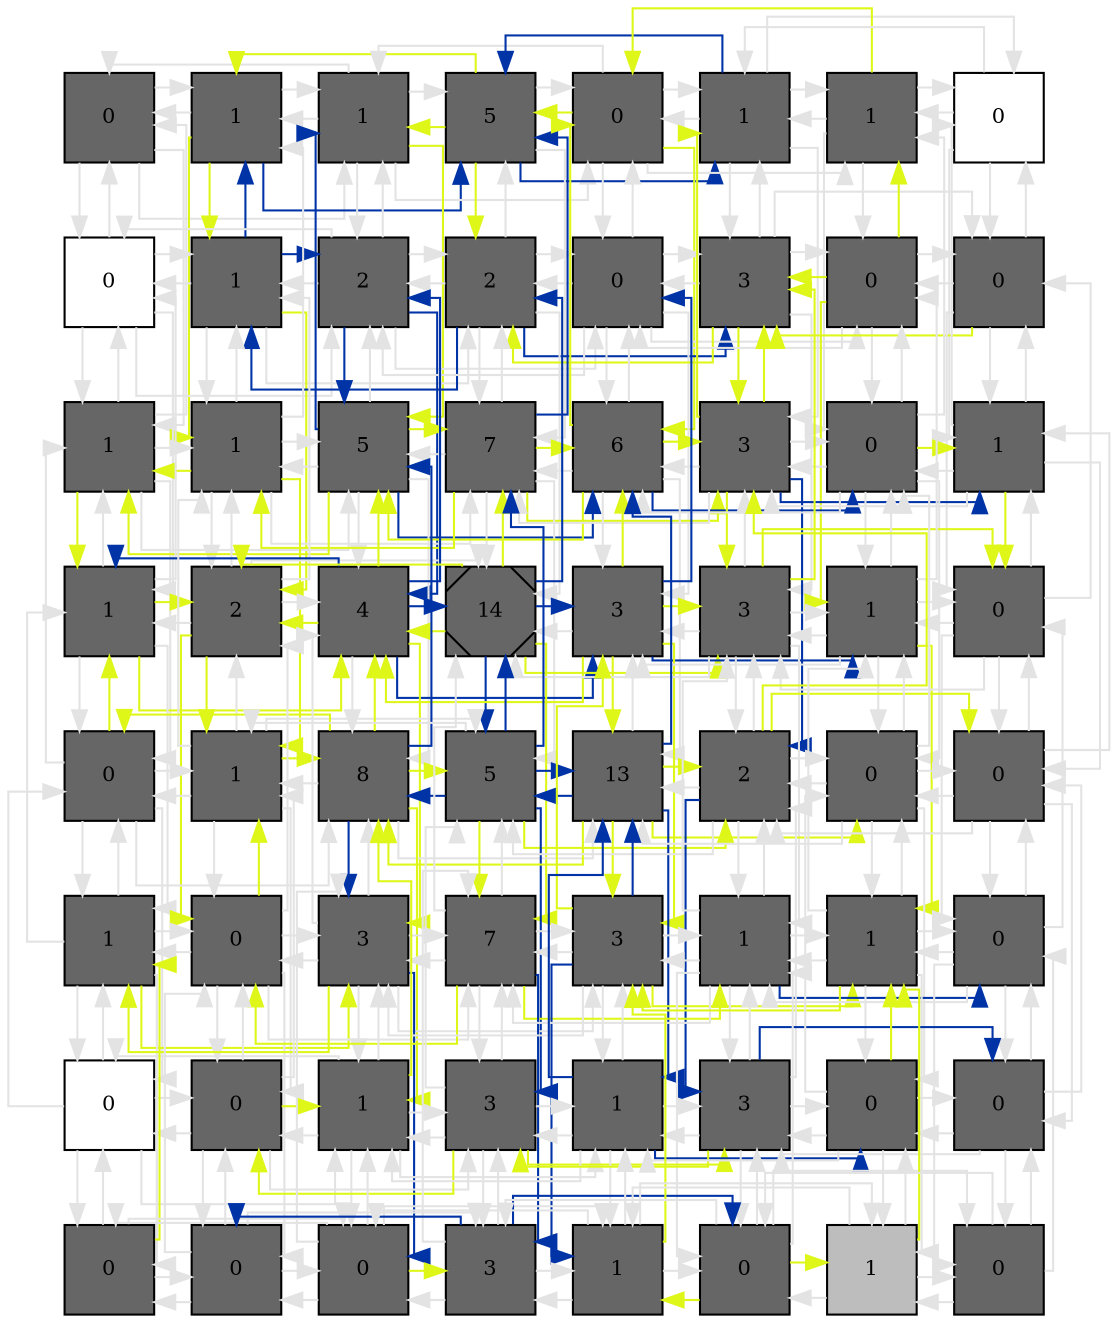 digraph layout  {
rankdir=TB;
splines=ortho;
node [fixedsize=false, style=filled, width="0.6"];
edge [constraint=false];
0 [fillcolor="#666666", fontsize=10, label=0, shape=square, tooltip="name:  Stimuli2 ,\nin_degree: 4,\nout_degree: 4"];
1 [fillcolor="#666666", fontsize=10, label=1, shape=square, tooltip="name:  GZMB ,\nin_degree: 5,\nout_degree: 5"];
2 [fillcolor="#666666", fontsize=10, label=1, shape=square, tooltip="name:  P2 ,\nin_degree: 6,\nout_degree: 6"];
3 [fillcolor="#666666", fontsize=10, label=5, shape=square, tooltip="name:  CREB ,\nin_degree: 6,\nout_degree: 6"];
4 [fillcolor="#666666", fontsize=10, label=0, shape=square, tooltip="name:  IFNG ,\nin_degree: 6,\nout_degree: 6"];
5 [fillcolor="#666666", fontsize=10, label=1, shape=square, tooltip="name:  IL2RBT ,\nin_degree: 6,\nout_degree: 6"];
6 [fillcolor="#666666", fontsize=10, label=1, shape=square, tooltip="name:  Stimuli ,\nin_degree: 5,\nout_degree: 5"];
7 [fillcolor="#FFFFFF", fontsize=10, label=0, shape=square, tooltip="name: None,\nin_degree: 4,\nout_degree: 4"];
8 [fillcolor="#FFFFFF", fontsize=10, label=0, shape=square, tooltip="name: None,\nin_degree: 5,\nout_degree: 5"];
9 [fillcolor="#666666", fontsize=10, label=1, shape=square, tooltip="name:  TBET ,\nin_degree: 6,\nout_degree: 6"];
10 [fillcolor="#666666", fontsize=10, label=2, shape=square, tooltip="name:  RANTES ,\nin_degree: 7,\nout_degree: 7"];
11 [fillcolor="#666666", fontsize=10, label=2, shape=square, tooltip="name:  JAK ,\nin_degree: 7,\nout_degree: 7"];
12 [fillcolor="#666666", fontsize=10, label=0, shape=square, tooltip="name:  SOCS ,\nin_degree: 7,\nout_degree: 7"];
13 [fillcolor="#666666", fontsize=10, label=3, shape=square, tooltip="name:  IL2RA ,\nin_degree: 7,\nout_degree: 7"];
14 [fillcolor="#666666", fontsize=10, label=0, shape=square, tooltip="name:  IL15 ,\nin_degree: 6,\nout_degree: 6"];
15 [fillcolor="#666666", fontsize=10, label=0, shape=square, tooltip="name:  CD45 ,\nin_degree: 5,\nout_degree: 5"];
16 [fillcolor="#666666", fontsize=10, label=1, shape=square, tooltip="name:  A20 ,\nin_degree: 6,\nout_degree: 6"];
17 [fillcolor="#666666", fontsize=10, label=1, shape=square, tooltip="name:  BID ,\nin_degree: 7,\nout_degree: 7"];
18 [fillcolor="#666666", fontsize=10, label=5, shape=square, tooltip="name:  FLIP ,\nin_degree: 8,\nout_degree: 8"];
19 [fillcolor="#666666", fontsize=10, label=7, shape=square, tooltip="name:  MCL1 ,\nin_degree: 8,\nout_degree: 8"];
20 [fillcolor="#666666", fontsize=10, label=6, shape=square, tooltip="name:  IFNGT ,\nin_degree: 8,\nout_degree: 8"];
21 [fillcolor="#666666", fontsize=10, label=3, shape=square, tooltip="name:  IL2RB ,\nin_degree: 8,\nout_degree: 8"];
22 [fillcolor="#666666", fontsize=10, label=0, shape=square, tooltip="name:  TCR ,\nin_degree: 7,\nout_degree: 7"];
23 [fillcolor="#666666", fontsize=10, label=1, shape=square, tooltip="name:  LCK ,\nin_degree: 6,\nout_degree: 6"];
24 [fillcolor="#666666", fontsize=10, label=1, shape=square, tooltip="name:  IAP ,\nin_degree: 6,\nout_degree: 6"];
25 [fillcolor="#666666", fontsize=10, label=2, shape=square, tooltip="name:  BclxL ,\nin_degree: 7,\nout_degree: 7"];
26 [fillcolor="#666666", fontsize=10, label=4, shape=square, tooltip="name:  NFKB ,\nin_degree: 8,\nout_degree: 8"];
27 [fillcolor="#666666", fontsize=10, label=14, shape=Msquare, tooltip="name:  STAT3 ,\nin_degree: 8,\nout_degree: 8"];
28 [fillcolor="#666666", fontsize=10, label=3, shape=square, tooltip="name:  IL2 ,\nin_degree: 8,\nout_degree: 8"];
29 [fillcolor="#666666", fontsize=10, label=3, shape=square, tooltip="name:  IL2RAT ,\nin_degree: 8,\nout_degree: 8"];
30 [fillcolor="#666666", fontsize=10, label=1, shape=square, tooltip="name:  CTLA4 ,\nin_degree: 7,\nout_degree: 7"];
31 [fillcolor="#666666", fontsize=10, label=0, shape=square, tooltip="name:  FYN ,\nin_degree: 6,\nout_degree: 6"];
32 [fillcolor="#666666", fontsize=10, label=0, shape=square, tooltip="name:  TRADD ,\nin_degree: 6,\nout_degree: 6"];
33 [fillcolor="#666666", fontsize=10, label=1, shape=square, tooltip="name:  Caspase ,\nin_degree: 7,\nout_degree: 7"];
34 [fillcolor="#666666", fontsize=10, label=8, shape=square, tooltip="name:  DISC ,\nin_degree: 8,\nout_degree: 8"];
35 [fillcolor="#666666", fontsize=10, label=5, shape=square, tooltip="name:  Apoptosis ,\nin_degree: 8,\nout_degree: 8"];
36 [fillcolor="#666666", fontsize=10, label=13, shape=square, tooltip="name:  NFAT ,\nin_degree: 8,\nout_degree: 8"];
37 [fillcolor="#666666", fontsize=10, label=2, shape=square, tooltip="name:  ERK ,\nin_degree: 8,\nout_degree: 8"];
38 [fillcolor="#666666", fontsize=10, label=0, shape=square, tooltip="name:  MEK ,\nin_degree: 7,\nout_degree: 7"];
39 [fillcolor="#666666", fontsize=10, label=0, shape=square, tooltip="name:  ZAP70 ,\nin_degree: 6,\nout_degree: 6"];
40 [fillcolor="#666666", fontsize=10, label=1, shape=square, tooltip="name:  TNF ,\nin_degree: 6,\nout_degree: 6"];
41 [fillcolor="#666666", fontsize=10, label=0, shape=square, tooltip="name:  FasT ,\nin_degree: 7,\nout_degree: 7"];
42 [fillcolor="#666666", fontsize=10, label=3, shape=square, tooltip="name:  TPL2 ,\nin_degree: 8,\nout_degree: 8"];
43 [fillcolor="#666666", fontsize=10, label=7, shape=square, tooltip="name:  P27 ,\nin_degree: 8,\nout_degree: 8"];
44 [fillcolor="#666666", fontsize=10, label=3, shape=square, tooltip="name:  PI3K ,\nin_degree: 8,\nout_degree: 8"];
45 [fillcolor="#666666", fontsize=10, label=1, shape=square, tooltip="name:  Proliferation ,\nin_degree: 8,\nout_degree: 8"];
46 [fillcolor="#666666", fontsize=10, label=1, shape=square, tooltip="name:  GAP ,\nin_degree: 7,\nout_degree: 7"];
47 [fillcolor="#666666", fontsize=10, label=0, shape=square, tooltip="name:  Cytoskeleton_signaling ,\nin_degree: 6,\nout_degree: 6"];
48 [fillcolor="#FFFFFF", fontsize=10, label=0, shape=square, tooltip="name: None,\nin_degree: 5,\nout_degree: 5"];
49 [fillcolor="#666666", fontsize=10, label=0, shape=square, tooltip="name:  Fas ,\nin_degree: 6,\nout_degree: 6"];
50 [fillcolor="#666666", fontsize=10, label=1, shape=square, tooltip="name:  Ceramide ,\nin_degree: 7,\nout_degree: 7"];
51 [fillcolor="#666666", fontsize=10, label=3, shape=square, tooltip="name:  FasL ,\nin_degree: 7,\nout_degree: 7"];
52 [fillcolor="#666666", fontsize=10, label=1, shape=square, tooltip="name:  SMAD ,\nin_degree: 7,\nout_degree: 7"];
53 [fillcolor="#666666", fontsize=10, label=3, shape=square, tooltip="name:  PLCG1 ,\nin_degree: 7,\nout_degree: 7"];
54 [fillcolor="#666666", fontsize=10, label=0, shape=square, tooltip="name:  RAS ,\nin_degree: 6,\nout_degree: 6"];
55 [fillcolor="#666666", fontsize=10, label=0, shape=square, tooltip="name:  GRB2 ,\nin_degree: 5,\nout_degree: 5"];
56 [fillcolor="#666666", fontsize=10, label=0, shape=square, tooltip="name:  TAX ,\nin_degree: 4,\nout_degree: 4"];
57 [fillcolor="#666666", fontsize=10, label=0, shape=square, tooltip="name:  sFas ,\nin_degree: 5,\nout_degree: 5"];
58 [fillcolor="#666666", fontsize=10, label=0, shape=square, tooltip="name:  S1P ,\nin_degree: 6,\nout_degree: 6"];
59 [fillcolor="#666666", fontsize=10, label=3, shape=square, tooltip="name:  SPHK1 ,\nin_degree: 6,\nout_degree: 6"];
60 [fillcolor="#666666", fontsize=10, label=1, shape=square, tooltip="name:  GPCR ,\nin_degree: 6,\nout_degree: 6"];
61 [fillcolor="#666666", fontsize=10, label=0, shape=square, tooltip="name:  PDGFR ,\nin_degree: 6,\nout_degree: 6"];
62 [fillcolor="#bdbdbd", fontsize=10, label=1, shape=square, tooltip="name: None,\nin_degree: 5,\nout_degree: 5"];
63 [fillcolor="#666666", fontsize=10, label=0, shape=square, tooltip="name:  PDGF ,\nin_degree: 4,\nout_degree: 4"];
0 -> 1  [color=grey89, style="penwidth(0.1)", tooltip=" ", weight=1];
0 -> 8  [color=grey89, style="penwidth(0.1)", tooltip=" ", weight=1];
0 -> 16  [color=grey89, style="penwidth(0.1)", tooltip=" ", weight=1];
0 -> 2  [color=grey89, style="penwidth(0.1)", tooltip=" ", weight=1];
1 -> 0  [color=grey89, style="penwidth(0.1)", tooltip=" ", weight=1];
1 -> 2  [color=grey89, style="penwidth(0.1)", tooltip=" ", weight=1];
1 -> 9  [color="#DEF719", style="penwidth(0.1)", tooltip="1( GZMB ) to 25( BclxL )", weight=1];
1 -> 17  [color="#DEF719", style="penwidth(0.1)", tooltip="1( GZMB ) to 33( Caspase )", weight=1];
1 -> 3  [color="#0033A6", style="penwidth(0.1)", tooltip="9( TBET ) to 5( IL2RBT )", weight=1];
2 -> 1  [color=grey89, style="penwidth(0.1)", tooltip=" ", weight=1];
2 -> 3  [color=grey89, style="penwidth(0.1)", tooltip=" ", weight=1];
2 -> 10  [color=grey89, style="penwidth(0.1)", tooltip=" ", weight=1];
2 -> 18  [color="#DEF719", style="penwidth(0.1)", tooltip="3( CREB ) to 18( FLIP )", weight=1];
2 -> 4  [color=grey89, style="penwidth(0.1)", tooltip=" ", weight=1];
2 -> 0  [color=grey89, style="penwidth(0.1)", tooltip=" ", weight=1];
3 -> 2  [color="#DEF719", style="penwidth(0.1)", tooltip="3( CREB ) to 18( FLIP )", weight=1];
3 -> 4  [color=grey89, style="penwidth(0.1)", tooltip=" ", weight=1];
3 -> 11  [color="#DEF719", style="penwidth(0.1)", tooltip="4( IFNG ) to 11( JAK )", weight=1];
3 -> 19  [color=grey89, style="penwidth(0.1)", tooltip=" ", weight=1];
3 -> 5  [color="#0033A6", style="penwidth(0.1)", tooltip="35( Apoptosis ) to 5( IL2RBT )", weight=1];
3 -> 1  [color="#DEF719", style="penwidth(0.1)", tooltip="4( IFNG ) to 1( GZMB )", weight=1];
4 -> 3  [color="#DEF719", style="penwidth(0.1)", tooltip="4( IFNG ) to 1( GZMB )", weight=1];
4 -> 5  [color=grey89, style="penwidth(0.1)", tooltip=" ", weight=1];
4 -> 12  [color=grey89, style="penwidth(0.1)", tooltip=" ", weight=1];
4 -> 20  [color="#DEF719", style="penwidth(0.1)", tooltip="4( IFNG ) to 18( FLIP )", weight=1];
4 -> 6  [color=grey89, style="penwidth(0.1)", tooltip=" ", weight=1];
4 -> 2  [color=grey89, style="penwidth(0.1)", tooltip=" ", weight=1];
5 -> 4  [color=grey89, style="penwidth(0.1)", tooltip=" ", weight=1];
5 -> 6  [color=grey89, style="penwidth(0.1)", tooltip=" ", weight=1];
5 -> 13  [color=grey89, style="penwidth(0.1)", tooltip=" ", weight=1];
5 -> 21  [color=grey89, style="penwidth(0.1)", tooltip=" ", weight=1];
5 -> 7  [color=grey89, style="penwidth(0.1)", tooltip=" ", weight=1];
5 -> 3  [color="#0033A6", style="penwidth(0.1)", tooltip="37( ERK ) to 3( CREB )", weight=1];
6 -> 5  [color=grey89, style="penwidth(0.1)", tooltip=" ", weight=1];
6 -> 7  [color=grey89, style="penwidth(0.1)", tooltip=" ", weight=1];
6 -> 14  [color=grey89, style="penwidth(0.1)", tooltip=" ", weight=1];
6 -> 22  [color=grey89, style="penwidth(0.1)", tooltip=" ", weight=1];
6 -> 4  [color="#DEF719", style="penwidth(0.1)", tooltip="14( IL15 ) to 4( IFNG )", weight=1];
7 -> 6  [color=grey89, style="penwidth(0.1)", tooltip=" ", weight=1];
7 -> 15  [color=grey89, style="penwidth(0.1)", tooltip=" ", weight=1];
7 -> 23  [color=grey89, style="penwidth(0.1)", tooltip=" ", weight=1];
7 -> 5  [color=grey89, style="penwidth(0.1)", tooltip=" ", weight=1];
8 -> 0  [color=grey89, style="penwidth(0.1)", tooltip=" ", weight=1];
8 -> 9  [color=grey89, style="penwidth(0.1)", tooltip=" ", weight=1];
8 -> 16  [color=grey89, style="penwidth(0.1)", tooltip=" ", weight=1];
8 -> 24  [color=grey89, style="penwidth(0.1)", tooltip=" ", weight=1];
8 -> 10  [color=grey89, style="penwidth(0.1)", tooltip=" ", weight=1];
9 -> 1  [color="#0033A6", style="penwidth(0.1)", tooltip="9( TBET ) to 5( IL2RBT )", weight=1];
9 -> 8  [color=grey89, style="penwidth(0.1)", tooltip=" ", weight=1];
9 -> 10  [color="#0033A6", style="penwidth(0.1)", tooltip="9( TBET ) to 28( IL2 )", weight=1];
9 -> 17  [color=grey89, style="penwidth(0.1)", tooltip=" ", weight=1];
9 -> 25  [color="#DEF719", style="penwidth(0.1)", tooltip="1( GZMB ) to 25( BclxL )", weight=1];
9 -> 11  [color=grey89, style="penwidth(0.1)", tooltip=" ", weight=1];
10 -> 2  [color=grey89, style="penwidth(0.1)", tooltip=" ", weight=1];
10 -> 9  [color=grey89, style="penwidth(0.1)", tooltip=" ", weight=1];
10 -> 11  [color=grey89, style="penwidth(0.1)", tooltip=" ", weight=1];
10 -> 18  [color="#0033A6", style="penwidth(0.1)", tooltip="9( TBET ) to 20( IFNGT )", weight=1];
10 -> 26  [color="#0033A6", style="penwidth(0.1)", tooltip="9( TBET ) to 28( IL2 )", weight=1];
10 -> 12  [color=grey89, style="penwidth(0.1)", tooltip=" ", weight=1];
10 -> 8  [color=grey89, style="penwidth(0.1)", tooltip=" ", weight=1];
11 -> 3  [color=grey89, style="penwidth(0.1)", tooltip=" ", weight=1];
11 -> 10  [color=grey89, style="penwidth(0.1)", tooltip=" ", weight=1];
11 -> 12  [color=grey89, style="penwidth(0.1)", tooltip=" ", weight=1];
11 -> 19  [color=grey89, style="penwidth(0.1)", tooltip=" ", weight=1];
11 -> 27  [color=grey89, style="penwidth(0.1)", tooltip=" ", weight=1];
11 -> 13  [color="#0033A6", style="penwidth(0.1)", tooltip="35( Apoptosis ) to 13( IL2RA )", weight=1];
11 -> 9  [color="#0033A6", style="penwidth(0.1)", tooltip="35( Apoptosis ) to 9( TBET )", weight=1];
12 -> 4  [color=grey89, style="penwidth(0.1)", tooltip=" ", weight=1];
12 -> 11  [color=grey89, style="penwidth(0.1)", tooltip=" ", weight=1];
12 -> 13  [color=grey89, style="penwidth(0.1)", tooltip=" ", weight=1];
12 -> 20  [color=grey89, style="penwidth(0.1)", tooltip=" ", weight=1];
12 -> 28  [color=grey89, style="penwidth(0.1)", tooltip=" ", weight=1];
12 -> 14  [color=grey89, style="penwidth(0.1)", tooltip=" ", weight=1];
12 -> 10  [color=grey89, style="penwidth(0.1)", tooltip=" ", weight=1];
13 -> 5  [color=grey89, style="penwidth(0.1)", tooltip=" ", weight=1];
13 -> 12  [color=grey89, style="penwidth(0.1)", tooltip=" ", weight=1];
13 -> 14  [color=grey89, style="penwidth(0.1)", tooltip=" ", weight=1];
13 -> 21  [color="#DEF719", style="penwidth(0.1)", tooltip="14( IL15 ) to 21( IL2RB )", weight=1];
13 -> 29  [color=grey89, style="penwidth(0.1)", tooltip=" ", weight=1];
13 -> 15  [color=grey89, style="penwidth(0.1)", tooltip=" ", weight=1];
13 -> 11  [color="#DEF719", style="penwidth(0.1)", tooltip="15( CD45 ) to 11( JAK )", weight=1];
14 -> 6  [color="#DEF719", style="penwidth(0.1)", tooltip="14( IL15 ) to 4( IFNG )", weight=1];
14 -> 13  [color="#DEF719", style="penwidth(0.1)", tooltip="14( IL15 ) to 21( IL2RB )", weight=1];
14 -> 15  [color=grey89, style="penwidth(0.1)", tooltip=" ", weight=1];
14 -> 22  [color=grey89, style="penwidth(0.1)", tooltip=" ", weight=1];
14 -> 30  [color="#DEF719", style="penwidth(0.1)", tooltip="14( IL15 ) to 46( GAP )", weight=1];
14 -> 12  [color=grey89, style="penwidth(0.1)", tooltip=" ", weight=1];
15 -> 7  [color=grey89, style="penwidth(0.1)", tooltip=" ", weight=1];
15 -> 14  [color=grey89, style="penwidth(0.1)", tooltip=" ", weight=1];
15 -> 23  [color=grey89, style="penwidth(0.1)", tooltip=" ", weight=1];
15 -> 31  [color=grey89, style="penwidth(0.1)", tooltip=" ", weight=1];
15 -> 13  [color="#DEF719", style="penwidth(0.1)", tooltip="15( CD45 ) to 11( JAK )", weight=1];
16 -> 8  [color=grey89, style="penwidth(0.1)", tooltip=" ", weight=1];
16 -> 17  [color=grey89, style="penwidth(0.1)", tooltip=" ", weight=1];
16 -> 24  [color="#DEF719", style="penwidth(0.1)", tooltip="17( BID ) to 24( IAP )", weight=1];
16 -> 32  [color=grey89, style="penwidth(0.1)", tooltip=" ", weight=1];
16 -> 0  [color=grey89, style="penwidth(0.1)", tooltip=" ", weight=1];
16 -> 18  [color=grey89, style="penwidth(0.1)", tooltip=" ", weight=1];
17 -> 9  [color=grey89, style="penwidth(0.1)", tooltip=" ", weight=1];
17 -> 16  [color="#DEF719", style="penwidth(0.1)", tooltip="17( BID ) to 24( IAP )", weight=1];
17 -> 18  [color=grey89, style="penwidth(0.1)", tooltip=" ", weight=1];
17 -> 25  [color=grey89, style="penwidth(0.1)", tooltip=" ", weight=1];
17 -> 33  [color="#DEF719", style="penwidth(0.1)", tooltip="1( GZMB ) to 33( Caspase )", weight=1];
17 -> 1  [color=grey89, style="penwidth(0.1)", tooltip=" ", weight=1];
17 -> 19  [color=grey89, style="penwidth(0.1)", tooltip=" ", weight=1];
18 -> 10  [color=grey89, style="penwidth(0.1)", tooltip=" ", weight=1];
18 -> 17  [color=grey89, style="penwidth(0.1)", tooltip=" ", weight=1];
18 -> 19  [color="#DEF719", style="penwidth(0.1)", tooltip="26( NFKB ) to 19( MCL1 )", weight=1];
18 -> 26  [color=grey89, style="penwidth(0.1)", tooltip=" ", weight=1];
18 -> 34  [color=grey89, style="penwidth(0.1)", tooltip=" ", weight=1];
18 -> 2  [color="#0033A6", style="penwidth(0.1)", tooltip="35( Apoptosis ) to 2( P2 )", weight=1];
18 -> 20  [color="#0033A6", style="penwidth(0.1)", tooltip="9( TBET ) to 20( IFNGT )", weight=1];
18 -> 16  [color="#DEF719", style="penwidth(0.1)", tooltip="26( NFKB ) to 16( A20 )", weight=1];
19 -> 11  [color=grey89, style="penwidth(0.1)", tooltip=" ", weight=1];
19 -> 18  [color=grey89, style="penwidth(0.1)", tooltip=" ", weight=1];
19 -> 20  [color="#DEF719", style="penwidth(0.1)", tooltip="27( STAT3 ) to 20( IFNGT )", weight=1];
19 -> 27  [color=grey89, style="penwidth(0.1)", tooltip=" ", weight=1];
19 -> 35  [color=grey89, style="penwidth(0.1)", tooltip=" ", weight=1];
19 -> 3  [color="#0033A6", style="penwidth(0.1)", tooltip="35( Apoptosis ) to 5( IL2RBT )", weight=1];
19 -> 21  [color="#DEF719", style="penwidth(0.1)", tooltip="35( Apoptosis ) to 21( IL2RB )", weight=1];
19 -> 17  [color="#DEF719", style="penwidth(0.1)", tooltip="35( Apoptosis ) to 17( BID )", weight=1];
20 -> 12  [color=grey89, style="penwidth(0.1)", tooltip=" ", weight=1];
20 -> 19  [color=grey89, style="penwidth(0.1)", tooltip=" ", weight=1];
20 -> 21  [color="#DEF719", style="penwidth(0.1)", tooltip="28( IL2 ) to 21( IL2RB )", weight=1];
20 -> 28  [color=grey89, style="penwidth(0.1)", tooltip=" ", weight=1];
20 -> 36  [color=grey89, style="penwidth(0.1)", tooltip=" ", weight=1];
20 -> 4  [color="#DEF719", style="penwidth(0.1)", tooltip="28( IL2 ) to 4( IFNG )", weight=1];
20 -> 22  [color="#0033A6", style="penwidth(0.1)", tooltip="35( Apoptosis ) to 22( TCR )", weight=1];
20 -> 18  [color="#DEF719", style="penwidth(0.1)", tooltip="4( IFNG ) to 18( FLIP )", weight=1];
21 -> 13  [color="#DEF719", style="penwidth(0.1)", tooltip="21( IL2RB ) to 11( JAK )", weight=1];
21 -> 20  [color=grey89, style="penwidth(0.1)", tooltip=" ", weight=1];
21 -> 22  [color=grey89, style="penwidth(0.1)", tooltip=" ", weight=1];
21 -> 29  [color="#DEF719", style="penwidth(0.1)", tooltip="21( IL2RB ) to 31( FYN )", weight=1];
21 -> 37  [color="#0033A6", style="penwidth(0.1)", tooltip="21( IL2RB ) to 55( GRB2 )", weight=1];
21 -> 5  [color="#DEF719", style="penwidth(0.1)", tooltip="37( ERK ) to 5( IL2RBT )", weight=1];
21 -> 23  [color="#0033A6", style="penwidth(0.1)", tooltip="35( Apoptosis ) to 23( LCK )", weight=1];
21 -> 19  [color=grey89, style="penwidth(0.1)", tooltip=" ", weight=1];
22 -> 14  [color=grey89, style="penwidth(0.1)", tooltip=" ", weight=1];
22 -> 21  [color=grey89, style="penwidth(0.1)", tooltip=" ", weight=1];
22 -> 23  [color="#DEF719", style="penwidth(0.1)", tooltip="22( TCR ) to 31( FYN )", weight=1];
22 -> 30  [color=grey89, style="penwidth(0.1)", tooltip=" ", weight=1];
22 -> 38  [color=grey89, style="penwidth(0.1)", tooltip=" ", weight=1];
22 -> 6  [color=grey89, style="penwidth(0.1)", tooltip=" ", weight=1];
22 -> 20  [color=grey89, style="penwidth(0.1)", tooltip=" ", weight=1];
23 -> 15  [color=grey89, style="penwidth(0.1)", tooltip=" ", weight=1];
23 -> 22  [color=grey89, style="penwidth(0.1)", tooltip=" ", weight=1];
23 -> 31  [color="#DEF719", style="penwidth(0.1)", tooltip="22( TCR ) to 31( FYN )", weight=1];
23 -> 39  [color=grey89, style="penwidth(0.1)", tooltip=" ", weight=1];
23 -> 7  [color=grey89, style="penwidth(0.1)", tooltip=" ", weight=1];
23 -> 21  [color=grey89, style="penwidth(0.1)", tooltip=" ", weight=1];
24 -> 16  [color=grey89, style="penwidth(0.1)", tooltip=" ", weight=1];
24 -> 25  [color="#DEF719", style="penwidth(0.1)", tooltip="24( IAP ) to 33( Caspase )", weight=1];
24 -> 32  [color=grey89, style="penwidth(0.1)", tooltip=" ", weight=1];
24 -> 40  [color=grey89, style="penwidth(0.1)", tooltip=" ", weight=1];
24 -> 8  [color=grey89, style="penwidth(0.1)", tooltip=" ", weight=1];
24 -> 26  [color="#DEF719", style="penwidth(0.1)", tooltip="32( TRADD ) to 26( NFKB )", weight=1];
25 -> 17  [color=grey89, style="penwidth(0.1)", tooltip=" ", weight=1];
25 -> 24  [color=grey89, style="penwidth(0.1)", tooltip=" ", weight=1];
25 -> 26  [color=grey89, style="penwidth(0.1)", tooltip=" ", weight=1];
25 -> 33  [color="#DEF719", style="penwidth(0.1)", tooltip="24( IAP ) to 33( Caspase )", weight=1];
25 -> 41  [color="#DEF719", style="penwidth(0.1)", tooltip="26( NFKB ) to 41( FasT )", weight=1];
25 -> 9  [color=grey89, style="penwidth(0.1)", tooltip=" ", weight=1];
25 -> 27  [color=grey89, style="penwidth(0.1)", tooltip=" ", weight=1];
26 -> 18  [color="#DEF719", style="penwidth(0.1)", tooltip="26( NFKB ) to 19( MCL1 )", weight=1];
26 -> 25  [color="#DEF719", style="penwidth(0.1)", tooltip="26( NFKB ) to 41( FasT )", weight=1];
26 -> 27  [color="#0033A6", style="penwidth(0.1)", tooltip="26( NFKB ) to 51( FasL )", weight=1];
26 -> 34  [color=grey89, style="penwidth(0.1)", tooltip=" ", weight=1];
26 -> 42  [color="#DEF719", style="penwidth(0.1)", tooltip="26( NFKB ) to 40( TNF )", weight=1];
26 -> 10  [color="#0033A6", style="penwidth(0.1)", tooltip="35( Apoptosis ) to 10( RANTES )", weight=1];
26 -> 28  [color="#0033A6", style="penwidth(0.1)", tooltip="9( TBET ) to 28( IL2 )", weight=1];
26 -> 24  [color="#0033A6", style="penwidth(0.1)", tooltip="35( Apoptosis ) to 24( IAP )", weight=1];
27 -> 19  [color="#DEF719", style="penwidth(0.1)", tooltip="27( STAT3 ) to 20( IFNGT )", weight=1];
27 -> 26  [color="#DEF719", style="penwidth(0.1)", tooltip="35( Apoptosis ) to 26( NFKB )", weight=1];
27 -> 28  [color="#0033A6", style="penwidth(0.1)", tooltip="35( Apoptosis ) to 12( SOCS )", weight=1];
27 -> 35  [color="#0033A6", style="penwidth(0.1)", tooltip="26( NFKB ) to 51( FasL )", weight=1];
27 -> 43  [color="#DEF719", style="penwidth(0.1)", tooltip="27( STAT3 ) to 45( Proliferation )", weight=1];
27 -> 11  [color="#0033A6", style="penwidth(0.1)", tooltip="35( Apoptosis ) to 13( IL2RA )", weight=1];
27 -> 29  [color="#DEF719", style="penwidth(0.1)", tooltip="26( NFKB ) to 29( IL2RAT )", weight=1];
27 -> 25  [color="#DEF719", style="penwidth(0.1)", tooltip="35( Apoptosis ) to 25( BclxL )", weight=1];
28 -> 20  [color="#DEF719", style="penwidth(0.1)", tooltip="28( IL2 ) to 21( IL2RB )", weight=1];
28 -> 27  [color=grey89, style="penwidth(0.1)", tooltip=" ", weight=1];
28 -> 29  [color="#DEF719", style="penwidth(0.1)", tooltip="28( IL2 ) to 13( IL2RA )", weight=1];
28 -> 36  [color="#DEF719", style="penwidth(0.1)", tooltip="28( IL2 ) to 34( DISC )", weight=1];
28 -> 44  [color="#DEF719", style="penwidth(0.1)", tooltip="28( IL2 ) to 46( GAP )", weight=1];
28 -> 12  [color="#0033A6", style="penwidth(0.1)", tooltip="35( Apoptosis ) to 12( SOCS )", weight=1];
28 -> 30  [color="#0033A6", style="penwidth(0.1)", tooltip="35( Apoptosis ) to 30( CTLA4 )", weight=1];
28 -> 26  [color="#DEF719", style="penwidth(0.1)", tooltip="44( PI3K ) to 26( NFKB )", weight=1];
29 -> 21  [color=grey89, style="penwidth(0.1)", tooltip=" ", weight=1];
29 -> 28  [color=grey89, style="penwidth(0.1)", tooltip=" ", weight=1];
29 -> 30  [color=grey89, style="penwidth(0.1)", tooltip=" ", weight=1];
29 -> 37  [color=grey89, style="penwidth(0.1)", tooltip=" ", weight=1];
29 -> 45  [color=grey89, style="penwidth(0.1)", tooltip=" ", weight=1];
29 -> 13  [color="#DEF719", style="penwidth(0.1)", tooltip="28( IL2 ) to 13( IL2RA )", weight=1];
29 -> 31  [color="#DEF719", style="penwidth(0.1)", tooltip="21( IL2RB ) to 31( FYN )", weight=1];
29 -> 27  [color=grey89, style="penwidth(0.1)", tooltip=" ", weight=1];
30 -> 22  [color=grey89, style="penwidth(0.1)", tooltip=" ", weight=1];
30 -> 29  [color=grey89, style="penwidth(0.1)", tooltip=" ", weight=1];
30 -> 31  [color=grey89, style="penwidth(0.1)", tooltip=" ", weight=1];
30 -> 38  [color=grey89, style="penwidth(0.1)", tooltip=" ", weight=1];
30 -> 46  [color="#DEF719", style="penwidth(0.1)", tooltip="14( IL15 ) to 46( GAP )", weight=1];
30 -> 14  [color=grey89, style="penwidth(0.1)", tooltip=" ", weight=1];
30 -> 28  [color=grey89, style="penwidth(0.1)", tooltip=" ", weight=1];
31 -> 23  [color=grey89, style="penwidth(0.1)", tooltip=" ", weight=1];
31 -> 30  [color=grey89, style="penwidth(0.1)", tooltip=" ", weight=1];
31 -> 39  [color=grey89, style="penwidth(0.1)", tooltip=" ", weight=1];
31 -> 47  [color=grey89, style="penwidth(0.1)", tooltip=" ", weight=1];
31 -> 15  [color=grey89, style="penwidth(0.1)", tooltip=" ", weight=1];
31 -> 29  [color=grey89, style="penwidth(0.1)", tooltip=" ", weight=1];
32 -> 24  [color="#DEF719", style="penwidth(0.1)", tooltip="32( TRADD ) to 26( NFKB )", weight=1];
32 -> 33  [color=grey89, style="penwidth(0.1)", tooltip=" ", weight=1];
32 -> 40  [color=grey89, style="penwidth(0.1)", tooltip=" ", weight=1];
32 -> 48  [color=grey89, style="penwidth(0.1)", tooltip=" ", weight=1];
32 -> 16  [color=grey89, style="penwidth(0.1)", tooltip=" ", weight=1];
32 -> 34  [color=grey89, style="penwidth(0.1)", tooltip=" ", weight=1];
33 -> 25  [color=grey89, style="penwidth(0.1)", tooltip=" ", weight=1];
33 -> 32  [color=grey89, style="penwidth(0.1)", tooltip=" ", weight=1];
33 -> 34  [color="#DEF719", style="penwidth(0.1)", tooltip="41( FasT ) to 34( DISC )", weight=1];
33 -> 41  [color=grey89, style="penwidth(0.1)", tooltip=" ", weight=1];
33 -> 49  [color=grey89, style="penwidth(0.1)", tooltip=" ", weight=1];
33 -> 17  [color=grey89, style="penwidth(0.1)", tooltip=" ", weight=1];
33 -> 35  [color=grey89, style="penwidth(0.1)", tooltip=" ", weight=1];
34 -> 26  [color="#DEF719", style="penwidth(0.1)", tooltip="34( DISC ) to 25( BclxL )", weight=1];
34 -> 33  [color=grey89, style="penwidth(0.1)", tooltip=" ", weight=1];
34 -> 35  [color="#DEF719", style="penwidth(0.1)", tooltip="34( DISC ) to 19( MCL1 )", weight=1];
34 -> 42  [color="#0033A6", style="penwidth(0.1)", tooltip="35( Apoptosis ) to 40( TNF )", weight=1];
34 -> 50  [color="#DEF719", style="penwidth(0.1)", tooltip="35( Apoptosis ) to 50( Ceramide )", weight=1];
34 -> 18  [color="#0033A6", style="penwidth(0.1)", tooltip="35( Apoptosis ) to 2( P2 )", weight=1];
34 -> 36  [color=grey89, style="penwidth(0.1)", tooltip=" ", weight=1];
34 -> 32  [color="#DEF719", style="penwidth(0.1)", tooltip="35( Apoptosis ) to 32( TRADD )", weight=1];
35 -> 27  [color="#0033A6", style="penwidth(0.1)", tooltip="35( Apoptosis ) to 13( IL2RA )", weight=1];
35 -> 34  [color="#0033A6", style="penwidth(0.1)", tooltip="35( Apoptosis ) to 2( P2 )", weight=1];
35 -> 36  [color="#0033A6", style="penwidth(0.1)", tooltip="35( Apoptosis ) to 4( IFNG )", weight=1];
35 -> 43  [color="#DEF719", style="penwidth(0.1)", tooltip="35( Apoptosis ) to 41( FasT )", weight=1];
35 -> 51  [color="#0033A6", style="penwidth(0.1)", tooltip="26( NFKB ) to 51( FasL )", weight=1];
35 -> 19  [color="#0033A6", style="penwidth(0.1)", tooltip="44( PI3K ) to 19( MCL1 )", weight=1];
35 -> 37  [color="#DEF719", style="penwidth(0.1)", tooltip="35( Apoptosis ) to 39( ZAP70 )", weight=1];
35 -> 33  [color=grey89, style="penwidth(0.1)", tooltip=" ", weight=1];
36 -> 28  [color=grey89, style="penwidth(0.1)", tooltip=" ", weight=1];
36 -> 35  [color="#0033A6", style="penwidth(0.1)", tooltip="44( PI3K ) to 19( MCL1 )", weight=1];
36 -> 37  [color="#DEF719", style="penwidth(0.1)", tooltip="44( PI3K ) to 37( ERK )", weight=1];
36 -> 44  [color="#DEF719", style="penwidth(0.1)", tooltip="35( Apoptosis ) to 44( PI3K )", weight=1];
36 -> 52  [color="#0033A6", style="penwidth(0.1)", tooltip="35( Apoptosis ) to 54( RAS )", weight=1];
36 -> 20  [color="#0033A6", style="penwidth(0.1)", tooltip="35( Apoptosis ) to 4( IFNG )", weight=1];
36 -> 38  [color="#DEF719", style="penwidth(0.1)", tooltip="35( Apoptosis ) to 38( MEK )", weight=1];
36 -> 34  [color="#DEF719", style="penwidth(0.1)", tooltip="28( IL2 ) to 34( DISC )", weight=1];
37 -> 29  [color=grey89, style="penwidth(0.1)", tooltip=" ", weight=1];
37 -> 36  [color=grey89, style="penwidth(0.1)", tooltip=" ", weight=1];
37 -> 38  [color=grey89, style="penwidth(0.1)", tooltip=" ", weight=1];
37 -> 45  [color=grey89, style="penwidth(0.1)", tooltip=" ", weight=1];
37 -> 53  [color="#0033A6", style="penwidth(0.1)", tooltip="21( IL2RB ) to 55( GRB2 )", weight=1];
37 -> 21  [color="#DEF719", style="penwidth(0.1)", tooltip="37( ERK ) to 5( IL2RBT )", weight=1];
37 -> 39  [color="#DEF719", style="penwidth(0.1)", tooltip="35( Apoptosis ) to 39( ZAP70 )", weight=1];
37 -> 35  [color=grey89, style="penwidth(0.1)", tooltip=" ", weight=1];
38 -> 30  [color=grey89, style="penwidth(0.1)", tooltip=" ", weight=1];
38 -> 37  [color=grey89, style="penwidth(0.1)", tooltip=" ", weight=1];
38 -> 39  [color=grey89, style="penwidth(0.1)", tooltip=" ", weight=1];
38 -> 46  [color=grey89, style="penwidth(0.1)", tooltip=" ", weight=1];
38 -> 54  [color=grey89, style="penwidth(0.1)", tooltip=" ", weight=1];
38 -> 22  [color=grey89, style="penwidth(0.1)", tooltip=" ", weight=1];
38 -> 36  [color=grey89, style="penwidth(0.1)", tooltip=" ", weight=1];
39 -> 31  [color=grey89, style="penwidth(0.1)", tooltip=" ", weight=1];
39 -> 38  [color=grey89, style="penwidth(0.1)", tooltip=" ", weight=1];
39 -> 47  [color=grey89, style="penwidth(0.1)", tooltip=" ", weight=1];
39 -> 55  [color=grey89, style="penwidth(0.1)", tooltip=" ", weight=1];
39 -> 23  [color=grey89, style="penwidth(0.1)", tooltip=" ", weight=1];
39 -> 37  [color=grey89, style="penwidth(0.1)", tooltip=" ", weight=1];
40 -> 32  [color=grey89, style="penwidth(0.1)", tooltip=" ", weight=1];
40 -> 41  [color=grey89, style="penwidth(0.1)", tooltip=" ", weight=1];
40 -> 48  [color=grey89, style="penwidth(0.1)", tooltip=" ", weight=1];
40 -> 56  [color=grey89, style="penwidth(0.1)", tooltip=" ", weight=1];
40 -> 24  [color=grey89, style="penwidth(0.1)", tooltip=" ", weight=1];
40 -> 42  [color="#DEF719", style="penwidth(0.1)", tooltip="56( TAX ) to 42( TPL2 )", weight=1];
41 -> 33  [color="#DEF719", style="penwidth(0.1)", tooltip="41( FasT ) to 34( DISC )", weight=1];
41 -> 40  [color=grey89, style="penwidth(0.1)", tooltip=" ", weight=1];
41 -> 42  [color=grey89, style="penwidth(0.1)", tooltip=" ", weight=1];
41 -> 49  [color=grey89, style="penwidth(0.1)", tooltip=" ", weight=1];
41 -> 57  [color=grey89, style="penwidth(0.1)", tooltip=" ", weight=1];
41 -> 25  [color=grey89, style="penwidth(0.1)", tooltip=" ", weight=1];
41 -> 43  [color=grey89, style="penwidth(0.1)", tooltip=" ", weight=1];
42 -> 34  [color=grey89, style="penwidth(0.1)", tooltip=" ", weight=1];
42 -> 41  [color=grey89, style="penwidth(0.1)", tooltip=" ", weight=1];
42 -> 43  [color=grey89, style="penwidth(0.1)", tooltip=" ", weight=1];
42 -> 50  [color=grey89, style="penwidth(0.1)", tooltip=" ", weight=1];
42 -> 58  [color="#0033A6", style="penwidth(0.1)", tooltip="35( Apoptosis ) to 58( S1P )", weight=1];
42 -> 26  [color=grey89, style="penwidth(0.1)", tooltip=" ", weight=1];
42 -> 44  [color=grey89, style="penwidth(0.1)", tooltip=" ", weight=1];
42 -> 40  [color="#DEF719", style="penwidth(0.1)", tooltip="26( NFKB ) to 40( TNF )", weight=1];
43 -> 35  [color=grey89, style="penwidth(0.1)", tooltip=" ", weight=1];
43 -> 42  [color=grey89, style="penwidth(0.1)", tooltip=" ", weight=1];
43 -> 44  [color=grey89, style="penwidth(0.1)", tooltip=" ", weight=1];
43 -> 51  [color=grey89, style="penwidth(0.1)", tooltip=" ", weight=1];
43 -> 59  [color="#0033A6", style="penwidth(0.1)", tooltip="35( Apoptosis ) to 61( PDGFR )", weight=1];
43 -> 27  [color=grey89, style="penwidth(0.1)", tooltip=" ", weight=1];
43 -> 45  [color="#DEF719", style="penwidth(0.1)", tooltip="27( STAT3 ) to 45( Proliferation )", weight=1];
43 -> 41  [color="#DEF719", style="penwidth(0.1)", tooltip="35( Apoptosis ) to 41( FasT )", weight=1];
44 -> 36  [color="#0033A6", style="penwidth(0.1)", tooltip="44( PI3K ) to 19( MCL1 )", weight=1];
44 -> 43  [color=grey89, style="penwidth(0.1)", tooltip=" ", weight=1];
44 -> 45  [color=grey89, style="penwidth(0.1)", tooltip=" ", weight=1];
44 -> 52  [color=grey89, style="penwidth(0.1)", tooltip=" ", weight=1];
44 -> 60  [color="#0033A6", style="penwidth(0.1)", tooltip="35( Apoptosis ) to 60( GPCR )", weight=1];
44 -> 28  [color="#DEF719", style="penwidth(0.1)", tooltip="44( PI3K ) to 26( NFKB )", weight=1];
44 -> 46  [color="#DEF719", style="penwidth(0.1)", tooltip="28( IL2 ) to 46( GAP )", weight=1];
44 -> 42  [color=grey89, style="penwidth(0.1)", tooltip=" ", weight=1];
45 -> 37  [color=grey89, style="penwidth(0.1)", tooltip=" ", weight=1];
45 -> 44  [color=grey89, style="penwidth(0.1)", tooltip=" ", weight=1];
45 -> 46  [color=grey89, style="penwidth(0.1)", tooltip=" ", weight=1];
45 -> 53  [color=grey89, style="penwidth(0.1)", tooltip=" ", weight=1];
45 -> 61  [color=grey89, style="penwidth(0.1)", tooltip=" ", weight=1];
45 -> 29  [color=grey89, style="penwidth(0.1)", tooltip=" ", weight=1];
45 -> 47  [color="#0033A6", style="penwidth(0.1)", tooltip="35( Apoptosis ) to 47( Cytoskeleton_signaling )", weight=1];
45 -> 43  [color=grey89, style="penwidth(0.1)", tooltip=" ", weight=1];
46 -> 38  [color=grey89, style="penwidth(0.1)", tooltip=" ", weight=1];
46 -> 45  [color=grey89, style="penwidth(0.1)", tooltip=" ", weight=1];
46 -> 47  [color=grey89, style="penwidth(0.1)", tooltip=" ", weight=1];
46 -> 54  [color=grey89, style="penwidth(0.1)", tooltip=" ", weight=1];
46 -> 62  [color=grey89, style="penwidth(0.1)", tooltip=" ", weight=1];
46 -> 30  [color=grey89, style="penwidth(0.1)", tooltip=" ", weight=1];
46 -> 44  [color="#DEF719", style="penwidth(0.1)", tooltip="54( RAS ) to 44( PI3K )", weight=1];
47 -> 39  [color=grey89, style="penwidth(0.1)", tooltip=" ", weight=1];
47 -> 46  [color=grey89, style="penwidth(0.1)", tooltip=" ", weight=1];
47 -> 55  [color=grey89, style="penwidth(0.1)", tooltip=" ", weight=1];
47 -> 63  [color=grey89, style="penwidth(0.1)", tooltip=" ", weight=1];
47 -> 31  [color=grey89, style="penwidth(0.1)", tooltip=" ", weight=1];
47 -> 45  [color=grey89, style="penwidth(0.1)", tooltip=" ", weight=1];
48 -> 40  [color=grey89, style="penwidth(0.1)", tooltip=" ", weight=1];
48 -> 49  [color=grey89, style="penwidth(0.1)", tooltip=" ", weight=1];
48 -> 56  [color=grey89, style="penwidth(0.1)", tooltip=" ", weight=1];
48 -> 32  [color=grey89, style="penwidth(0.1)", tooltip=" ", weight=1];
48 -> 50  [color=grey89, style="penwidth(0.1)", tooltip=" ", weight=1];
49 -> 41  [color=grey89, style="penwidth(0.1)", tooltip=" ", weight=1];
49 -> 48  [color=grey89, style="penwidth(0.1)", tooltip=" ", weight=1];
49 -> 50  [color="#DEF719", style="penwidth(0.1)", tooltip="49( Fas ) to 34( DISC )", weight=1];
49 -> 57  [color=grey89, style="penwidth(0.1)", tooltip=" ", weight=1];
49 -> 33  [color=grey89, style="penwidth(0.1)", tooltip=" ", weight=1];
49 -> 51  [color=grey89, style="penwidth(0.1)", tooltip=" ", weight=1];
50 -> 42  [color=grey89, style="penwidth(0.1)", tooltip=" ", weight=1];
50 -> 49  [color=grey89, style="penwidth(0.1)", tooltip=" ", weight=1];
50 -> 51  [color=grey89, style="penwidth(0.1)", tooltip=" ", weight=1];
50 -> 58  [color=grey89, style="penwidth(0.1)", tooltip=" ", weight=1];
50 -> 34  [color="#DEF719", style="penwidth(0.1)", tooltip="49( Fas ) to 34( DISC )", weight=1];
50 -> 52  [color=grey89, style="penwidth(0.1)", tooltip=" ", weight=1];
50 -> 48  [color=grey89, style="penwidth(0.1)", tooltip=" ", weight=1];
51 -> 43  [color=grey89, style="penwidth(0.1)", tooltip=" ", weight=1];
51 -> 50  [color=grey89, style="penwidth(0.1)", tooltip=" ", weight=1];
51 -> 52  [color=grey89, style="penwidth(0.1)", tooltip=" ", weight=1];
51 -> 59  [color=grey89, style="penwidth(0.1)", tooltip=" ", weight=1];
51 -> 35  [color=grey89, style="penwidth(0.1)", tooltip=" ", weight=1];
51 -> 53  [color="#DEF719", style="penwidth(0.1)", tooltip="35( Apoptosis ) to 53( PLCG1 )", weight=1];
51 -> 49  [color="#DEF719", style="penwidth(0.1)", tooltip="35( Apoptosis ) to 49( Fas )", weight=1];
52 -> 44  [color=grey89, style="penwidth(0.1)", tooltip=" ", weight=1];
52 -> 51  [color=grey89, style="penwidth(0.1)", tooltip=" ", weight=1];
52 -> 53  [color=grey89, style="penwidth(0.1)", tooltip=" ", weight=1];
52 -> 60  [color=grey89, style="penwidth(0.1)", tooltip=" ", weight=1];
52 -> 36  [color="#0033A6", style="penwidth(0.1)", tooltip="52( SMAD ) to 4( IFNG )", weight=1];
52 -> 54  [color="#0033A6", style="penwidth(0.1)", tooltip="35( Apoptosis ) to 54( RAS )", weight=1];
52 -> 50  [color=grey89, style="penwidth(0.1)", tooltip=" ", weight=1];
53 -> 45  [color=grey89, style="penwidth(0.1)", tooltip=" ", weight=1];
53 -> 52  [color=grey89, style="penwidth(0.1)", tooltip=" ", weight=1];
53 -> 54  [color=grey89, style="penwidth(0.1)", tooltip=" ", weight=1];
53 -> 61  [color=grey89, style="penwidth(0.1)", tooltip=" ", weight=1];
53 -> 37  [color=grey89, style="penwidth(0.1)", tooltip=" ", weight=1];
53 -> 55  [color="#0033A6", style="penwidth(0.1)", tooltip="21( IL2RB ) to 55( GRB2 )", weight=1];
53 -> 51  [color="#DEF719", style="penwidth(0.1)", tooltip="37( ERK ) to 51( FasL )", weight=1];
54 -> 46  [color="#DEF719", style="penwidth(0.1)", tooltip="54( RAS ) to 44( PI3K )", weight=1];
54 -> 53  [color=grey89, style="penwidth(0.1)", tooltip=" ", weight=1];
54 -> 55  [color=grey89, style="penwidth(0.1)", tooltip=" ", weight=1];
54 -> 62  [color=grey89, style="penwidth(0.1)", tooltip=" ", weight=1];
54 -> 38  [color=grey89, style="penwidth(0.1)", tooltip=" ", weight=1];
54 -> 52  [color=grey89, style="penwidth(0.1)", tooltip=" ", weight=1];
55 -> 47  [color=grey89, style="penwidth(0.1)", tooltip=" ", weight=1];
55 -> 54  [color=grey89, style="penwidth(0.1)", tooltip=" ", weight=1];
55 -> 63  [color=grey89, style="penwidth(0.1)", tooltip=" ", weight=1];
55 -> 39  [color=grey89, style="penwidth(0.1)", tooltip=" ", weight=1];
55 -> 53  [color=grey89, style="penwidth(0.1)", tooltip=" ", weight=1];
56 -> 48  [color=grey89, style="penwidth(0.1)", tooltip=" ", weight=1];
56 -> 57  [color=grey89, style="penwidth(0.1)", tooltip=" ", weight=1];
56 -> 40  [color="#DEF719", style="penwidth(0.1)", tooltip="56( TAX ) to 42( TPL2 )", weight=1];
56 -> 58  [color=grey89, style="penwidth(0.1)", tooltip=" ", weight=1];
57 -> 49  [color=grey89, style="penwidth(0.1)", tooltip=" ", weight=1];
57 -> 56  [color=grey89, style="penwidth(0.1)", tooltip=" ", weight=1];
57 -> 58  [color=grey89, style="penwidth(0.1)", tooltip=" ", weight=1];
57 -> 41  [color=grey89, style="penwidth(0.1)", tooltip=" ", weight=1];
57 -> 59  [color=grey89, style="penwidth(0.1)", tooltip=" ", weight=1];
58 -> 50  [color=grey89, style="penwidth(0.1)", tooltip=" ", weight=1];
58 -> 57  [color=grey89, style="penwidth(0.1)", tooltip=" ", weight=1];
58 -> 59  [color="#DEF719", style="penwidth(0.1)", tooltip="58( S1P ) to 61( PDGFR )", weight=1];
58 -> 42  [color=grey89, style="penwidth(0.1)", tooltip=" ", weight=1];
58 -> 60  [color=grey89, style="penwidth(0.1)", tooltip=" ", weight=1];
58 -> 56  [color=grey89, style="penwidth(0.1)", tooltip=" ", weight=1];
59 -> 51  [color=grey89, style="penwidth(0.1)", tooltip=" ", weight=1];
59 -> 58  [color=grey89, style="penwidth(0.1)", tooltip=" ", weight=1];
59 -> 60  [color=grey89, style="penwidth(0.1)", tooltip=" ", weight=1];
59 -> 43  [color=grey89, style="penwidth(0.1)", tooltip=" ", weight=1];
59 -> 61  [color="#0033A6", style="penwidth(0.1)", tooltip="35( Apoptosis ) to 61( PDGFR )", weight=1];
59 -> 57  [color="#0033A6", style="penwidth(0.1)", tooltip="35( Apoptosis ) to 57( sFas )", weight=1];
60 -> 52  [color=grey89, style="penwidth(0.1)", tooltip=" ", weight=1];
60 -> 59  [color=grey89, style="penwidth(0.1)", tooltip=" ", weight=1];
60 -> 61  [color=grey89, style="penwidth(0.1)", tooltip=" ", weight=1];
60 -> 44  [color="#DEF719", style="penwidth(0.1)", tooltip="61( PDGFR ) to 44( PI3K )", weight=1];
60 -> 62  [color=grey89, style="penwidth(0.1)", tooltip=" ", weight=1];
60 -> 58  [color=grey89, style="penwidth(0.1)", tooltip=" ", weight=1];
61 -> 53  [color=grey89, style="penwidth(0.1)", tooltip=" ", weight=1];
61 -> 60  [color="#DEF719", style="penwidth(0.1)", tooltip="61( PDGFR ) to 44( PI3K )", weight=1];
61 -> 62  [color="#DEF719", style="penwidth(0.1)", tooltip="61( PDGFR ) to 46( GAP )", weight=1];
61 -> 45  [color=grey89, style="penwidth(0.1)", tooltip=" ", weight=1];
61 -> 63  [color=grey89, style="penwidth(0.1)", tooltip=" ", weight=1];
61 -> 59  [color=grey89, style="penwidth(0.1)", tooltip=" ", weight=1];
62 -> 54  [color=grey89, style="penwidth(0.1)", tooltip=" ", weight=1];
62 -> 61  [color=grey89, style="penwidth(0.1)", tooltip=" ", weight=1];
62 -> 63  [color=grey89, style="penwidth(0.1)", tooltip=" ", weight=1];
62 -> 46  [color="#DEF719", style="penwidth(0.1)", tooltip="61( PDGFR ) to 46( GAP )", weight=1];
62 -> 60  [color=grey89, style="penwidth(0.1)", tooltip=" ", weight=1];
63 -> 55  [color=grey89, style="penwidth(0.1)", tooltip=" ", weight=1];
63 -> 62  [color=grey89, style="penwidth(0.1)", tooltip=" ", weight=1];
63 -> 47  [color=grey89, style="penwidth(0.1)", tooltip=" ", weight=1];
63 -> 61  [color=grey89, style="penwidth(0.1)", tooltip=" ", weight=1];
edge [constraint=true, style=invis];

0 -> 8 -> 16 -> 24 -> 32 -> 40 -> 48 -> 56;
1 -> 9 -> 17 -> 25 -> 33 -> 41 -> 49 -> 57;
2 -> 10 -> 18 -> 26 -> 34 -> 42 -> 50 -> 58;
3 -> 11 -> 19 -> 27 -> 35 -> 43 -> 51 -> 59;
4 -> 12 -> 20 -> 28 -> 36 -> 44 -> 52 -> 60;
5 -> 13 -> 21 -> 29 -> 37 -> 45 -> 53 -> 61;
6 -> 14 -> 22 -> 30 -> 38 -> 46 -> 54 -> 62;
7 -> 15 -> 23 -> 31 -> 39 -> 47 -> 55 -> 63;
rank = same {0 -> 1 -> 2 -> 3 -> 4 -> 5 -> 6 -> 7};
rank = same {8 -> 9 -> 10 -> 11 -> 12 -> 13 -> 14 -> 15};
rank = same {16 -> 17 -> 18 -> 19 -> 20 -> 21 -> 22 -> 23};
rank = same {24 -> 25 -> 26 -> 27 -> 28 -> 29 -> 30 -> 31};
rank = same {32 -> 33 -> 34 -> 35 -> 36 -> 37 -> 38 -> 39};
rank = same {40 -> 41 -> 42 -> 43 -> 44 -> 45 -> 46 -> 47};
rank = same {48 -> 49 -> 50 -> 51 -> 52 -> 53 -> 54 -> 55};
rank = same {56 -> 57 -> 58 -> 59 -> 60 -> 61 -> 62 -> 63};
}